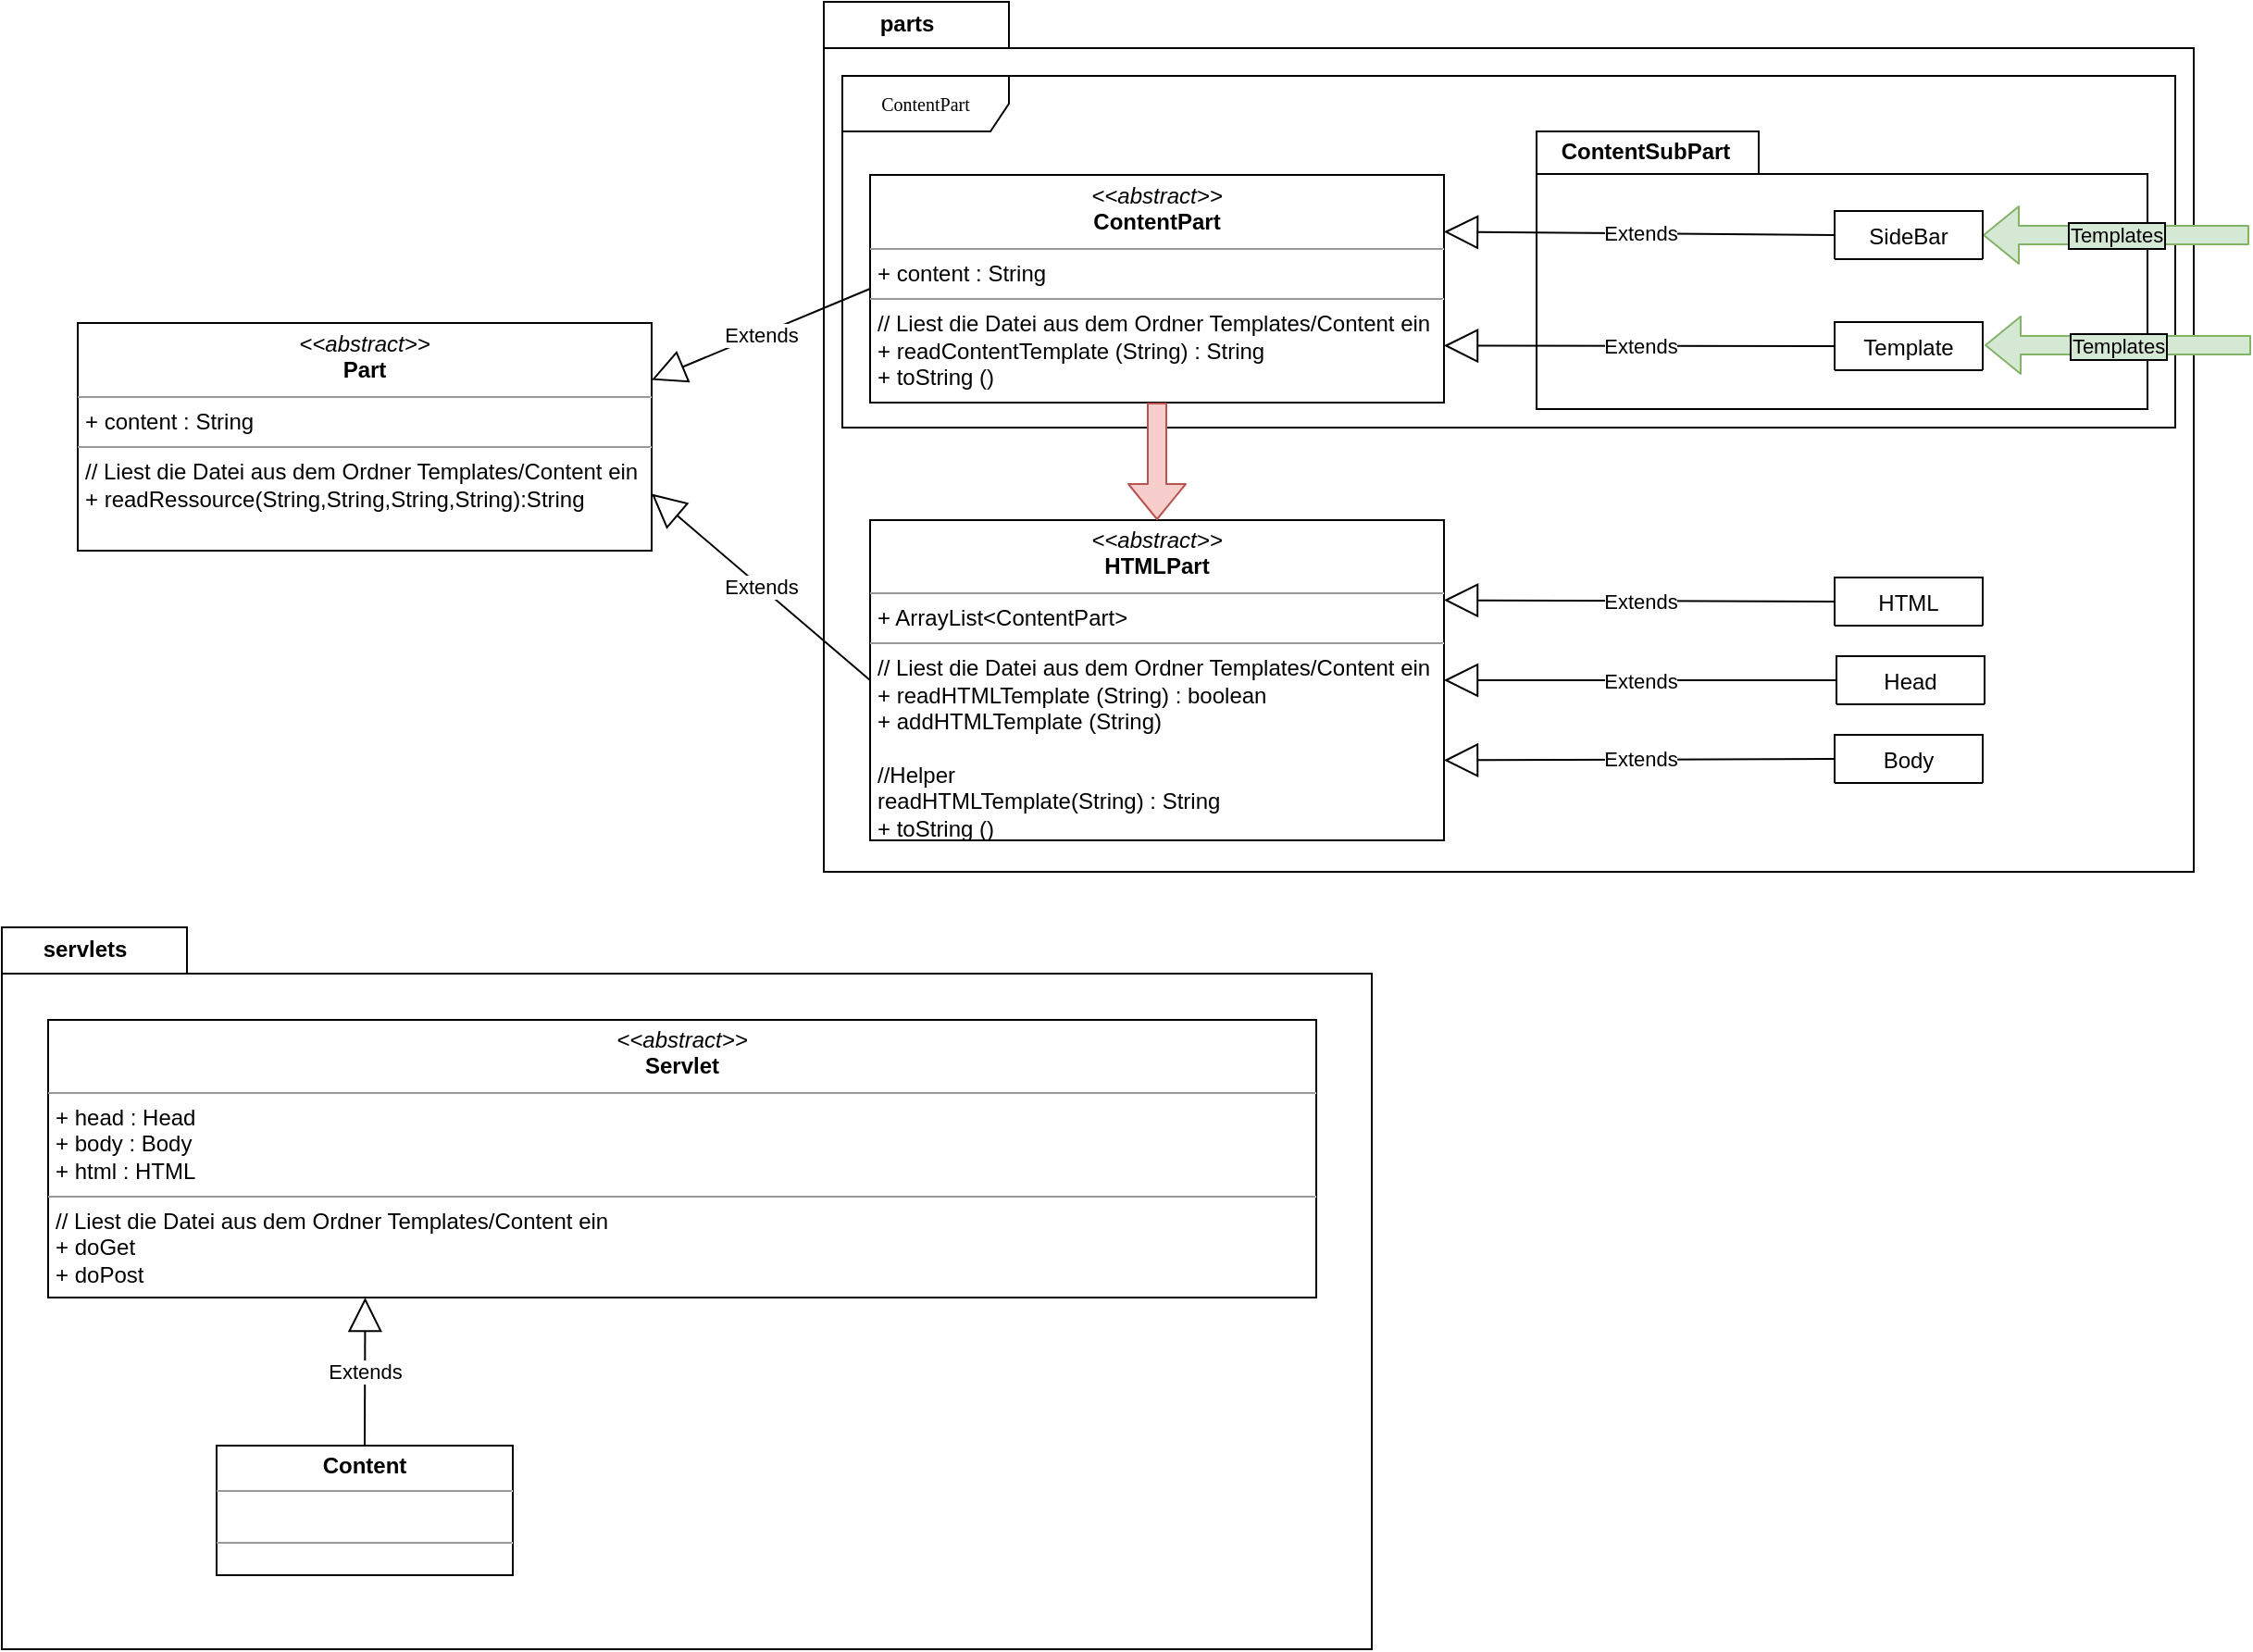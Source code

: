 <mxfile version="13.1.14" type="device"><diagram name="Page-1" id="c4acf3e9-155e-7222-9cf6-157b1a14988f"><mxGraphModel dx="1185" dy="635" grid="1" gridSize="10" guides="1" tooltips="1" connect="1" arrows="1" fold="1" page="1" pageScale="1" pageWidth="850" pageHeight="1100" background="#ffffff" math="0" shadow="0"><root><mxCell id="0"/><mxCell id="1" parent="0"/><mxCell id="zF0oXAlYauJma6Sl7hBz-29" value="" style="shape=folder;fontStyle=1;spacingTop=10;tabWidth=100;tabHeight=25;tabPosition=left;html=1;" parent="1" vertex="1"><mxGeometry x="504" y="60" width="740" height="470" as="geometry"/></mxCell><mxCell id="17acba5748e5396b-1" value="ContentPart" style="shape=umlFrame;whiteSpace=wrap;html=1;rounded=0;shadow=0;comic=0;labelBackgroundColor=none;strokeWidth=1;fontFamily=Verdana;fontSize=10;align=center;width=90;height=30;" parent="1" vertex="1"><mxGeometry x="514" y="100" width="720" height="190" as="geometry"/></mxCell><mxCell id="zF0oXAlYauJma6Sl7hBz-27" value="" style="shape=folder;fontStyle=1;spacingTop=10;tabWidth=120;tabHeight=23;tabPosition=left;html=1;" parent="1" vertex="1"><mxGeometry x="889" y="130" width="330" height="150" as="geometry"/></mxCell><mxCell id="5d2195bd80daf111-18" value="&lt;p style=&quot;margin: 0px ; margin-top: 4px ; text-align: center&quot;&gt;&lt;i&gt;&amp;lt;&amp;lt;abstract&amp;gt;&amp;gt;&lt;/i&gt;&lt;br&gt;&lt;b&gt;ContentPart&lt;/b&gt;&lt;/p&gt;&lt;hr size=&quot;1&quot;&gt;&lt;p style=&quot;margin: 0px ; margin-left: 4px&quot;&gt;+ content : String&lt;br&gt;&lt;/p&gt;&lt;hr size=&quot;1&quot;&gt;&lt;p style=&quot;margin: 0px ; margin-left: 4px&quot;&gt;// Liest die Datei aus dem Ordner Templates/Content ein&lt;/p&gt;&lt;p style=&quot;margin: 0px ; margin-left: 4px&quot;&gt;+ readContentTemplate (String) : String&lt;/p&gt;&lt;p style=&quot;margin: 0px ; margin-left: 4px&quot;&gt;+ toString ()&lt;/p&gt;" style="verticalAlign=top;align=left;overflow=fill;fontSize=12;fontFamily=Helvetica;html=1;rounded=0;shadow=0;comic=0;labelBackgroundColor=none;strokeWidth=1" parent="1" vertex="1"><mxGeometry x="529" y="153.5" width="310" height="123" as="geometry"/></mxCell><mxCell id="zF0oXAlYauJma6Sl7hBz-5" value="Extends" style="endArrow=block;endSize=16;endFill=0;html=1;exitX=0;exitY=0.5;exitDx=0;exitDy=0;entryX=1;entryY=0.25;entryDx=0;entryDy=0;" parent="1" source="zF0oXAlYauJma6Sl7hBz-1" target="5d2195bd80daf111-18" edge="1"><mxGeometry width="160" relative="1" as="geometry"><mxPoint x="814" y="313" as="sourcePoint"/><mxPoint x="844" y="157.75" as="targetPoint"/></mxGeometry></mxCell><mxCell id="zF0oXAlYauJma6Sl7hBz-6" value="Extends" style="endArrow=block;endSize=16;endFill=0;html=1;exitX=0;exitY=0.5;exitDx=0;exitDy=0;entryX=1;entryY=0.75;entryDx=0;entryDy=0;" parent="1" source="zF0oXAlYauJma6Sl7hBz-7" target="5d2195bd80daf111-18" edge="1"><mxGeometry width="160" relative="1" as="geometry"><mxPoint x="824" y="369" as="sourcePoint"/><mxPoint x="844" y="219.25" as="targetPoint"/></mxGeometry></mxCell><mxCell id="zF0oXAlYauJma6Sl7hBz-9" value="&lt;p style=&quot;margin: 0px ; margin-top: 4px ; text-align: center&quot;&gt;&lt;i&gt;&amp;lt;&amp;lt;abstract&amp;gt;&amp;gt;&lt;/i&gt;&lt;br&gt;&lt;b&gt;HTMLPart&lt;/b&gt;&lt;/p&gt;&lt;hr size=&quot;1&quot;&gt;&lt;p style=&quot;margin: 0px ; margin-left: 4px&quot;&gt;+ ArrayList&amp;lt;ContentPart&amp;gt;&lt;br&gt;&lt;/p&gt;&lt;hr size=&quot;1&quot;&gt;&lt;p style=&quot;margin: 0px ; margin-left: 4px&quot;&gt;// Liest die Datei aus dem Ordner Templates/Content ein&lt;/p&gt;&lt;p style=&quot;margin: 0px ; margin-left: 4px&quot;&gt;+ readHTMLTemplate (String) : boolean&lt;/p&gt;&lt;p style=&quot;margin: 0px ; margin-left: 4px&quot;&gt;+ addHTMLTemplate (String)&lt;/p&gt;&lt;p style=&quot;margin: 0px ; margin-left: 4px&quot;&gt;&lt;br&gt;&lt;/p&gt;&lt;p style=&quot;margin: 0px ; margin-left: 4px&quot;&gt;//Helper&lt;/p&gt;&lt;p style=&quot;margin: 0px ; margin-left: 4px&quot;&gt;readHTMLTemplate(String) : String&lt;/p&gt;&lt;p style=&quot;margin: 0px ; margin-left: 4px&quot;&gt;+ toString ()&lt;/p&gt;" style="verticalAlign=top;align=left;overflow=fill;fontSize=12;fontFamily=Helvetica;html=1;rounded=0;shadow=0;comic=0;labelBackgroundColor=none;strokeWidth=1" parent="1" vertex="1"><mxGeometry x="529" y="340" width="310" height="173" as="geometry"/></mxCell><mxCell id="zF0oXAlYauJma6Sl7hBz-10" value="Extends" style="endArrow=block;endSize=16;endFill=0;html=1;exitX=0;exitY=0.5;exitDx=0;exitDy=0;entryX=1;entryY=0.25;entryDx=0;entryDy=0;" parent="1" source="zF0oXAlYauJma6Sl7hBz-11" target="zF0oXAlYauJma6Sl7hBz-9" edge="1"><mxGeometry width="160" relative="1" as="geometry"><mxPoint x="794" y="1000" as="sourcePoint"/><mxPoint x="954" y="1000" as="targetPoint"/></mxGeometry></mxCell><mxCell id="zF0oXAlYauJma6Sl7hBz-12" value="Extends" style="endArrow=block;endSize=16;endFill=0;html=1;exitX=0;exitY=0.5;exitDx=0;exitDy=0;entryX=1;entryY=0.5;entryDx=0;entryDy=0;" parent="1" source="zF0oXAlYauJma6Sl7hBz-13" target="zF0oXAlYauJma6Sl7hBz-9" edge="1"><mxGeometry width="160" relative="1" as="geometry"><mxPoint x="804" y="1056" as="sourcePoint"/><mxPoint x="834" y="883.75" as="targetPoint"/></mxGeometry></mxCell><mxCell id="zF0oXAlYauJma6Sl7hBz-14" value="Extends" style="endArrow=block;endSize=16;endFill=0;html=1;exitX=0;exitY=0.5;exitDx=0;exitDy=0;entryX=1;entryY=0.75;entryDx=0;entryDy=0;" parent="1" source="zF0oXAlYauJma6Sl7hBz-15" target="zF0oXAlYauJma6Sl7hBz-9" edge="1"><mxGeometry width="160" relative="1" as="geometry"><mxPoint x="803" y="1105.5" as="sourcePoint"/><mxPoint x="823" y="933" as="targetPoint"/></mxGeometry></mxCell><mxCell id="zF0oXAlYauJma6Sl7hBz-28" value="&lt;b&gt;ContentSubPart&lt;/b&gt;" style="text;html=1;strokeColor=none;fillColor=none;align=center;verticalAlign=middle;whiteSpace=wrap;rounded=0;" parent="1" vertex="1"><mxGeometry x="928" y="131" width="40" height="20" as="geometry"/></mxCell><mxCell id="zF0oXAlYauJma6Sl7hBz-32" value="&lt;b&gt;parts&lt;/b&gt;" style="text;html=1;strokeColor=none;fillColor=none;align=center;verticalAlign=middle;whiteSpace=wrap;rounded=0;" parent="1" vertex="1"><mxGeometry x="529" y="62" width="40" height="20" as="geometry"/></mxCell><mxCell id="zF0oXAlYauJma6Sl7hBz-35" value="" style="shape=flexArrow;endArrow=classic;html=1;exitX=0.5;exitY=1;exitDx=0;exitDy=0;fillColor=#f8cecc;strokeColor=#b85450;" parent="1" source="5d2195bd80daf111-18" target="zF0oXAlYauJma6Sl7hBz-9" edge="1"><mxGeometry width="50" height="50" relative="1" as="geometry"><mxPoint x="844" y="430" as="sourcePoint"/><mxPoint x="894" y="380" as="targetPoint"/></mxGeometry></mxCell><mxCell id="zF0oXAlYauJma6Sl7hBz-36" value="" style="shape=folder;fontStyle=1;spacingTop=10;tabWidth=100;tabHeight=25;tabPosition=left;html=1;" parent="1" vertex="1"><mxGeometry x="60" y="560" width="740" height="390" as="geometry"/></mxCell><mxCell id="zF0oXAlYauJma6Sl7hBz-39" value="&lt;p style=&quot;margin: 0px ; margin-top: 4px ; text-align: center&quot;&gt;&lt;i&gt;&amp;lt;&amp;lt;abstract&amp;gt;&amp;gt;&lt;/i&gt;&lt;br&gt;&lt;b&gt;Servlet&lt;/b&gt;&lt;/p&gt;&lt;hr size=&quot;1&quot;&gt;&lt;p style=&quot;margin: 0px ; margin-left: 4px&quot;&gt;+ head : Head&lt;br&gt;&lt;/p&gt;&lt;p style=&quot;margin: 0px ; margin-left: 4px&quot;&gt;+ body : Body&lt;/p&gt;&lt;p style=&quot;margin: 0px ; margin-left: 4px&quot;&gt;+ html : HTML&lt;/p&gt;&lt;hr size=&quot;1&quot;&gt;&lt;p style=&quot;margin: 0px ; margin-left: 4px&quot;&gt;// Liest die Datei aus dem Ordner Templates/Content ein&lt;/p&gt;&lt;p style=&quot;margin: 0px ; margin-left: 4px&quot;&gt;+ doGet&lt;br&gt;&lt;/p&gt;&lt;p style=&quot;margin: 0px ; margin-left: 4px&quot;&gt;+ doPost&lt;/p&gt;" style="verticalAlign=top;align=left;overflow=fill;fontSize=12;fontFamily=Helvetica;html=1;rounded=0;shadow=0;comic=0;labelBackgroundColor=none;strokeWidth=1" parent="1" vertex="1"><mxGeometry x="85" y="610" width="685" height="150" as="geometry"/></mxCell><mxCell id="zF0oXAlYauJma6Sl7hBz-44" value="&lt;b&gt;servlets&lt;/b&gt;" style="text;html=1;strokeColor=none;fillColor=none;align=center;verticalAlign=middle;whiteSpace=wrap;rounded=0;" parent="1" vertex="1"><mxGeometry x="85" y="562" width="40" height="20" as="geometry"/></mxCell><mxCell id="zF0oXAlYauJma6Sl7hBz-45" value="&lt;p style=&quot;margin: 0px ; margin-top: 4px ; text-align: center&quot;&gt;&lt;b&gt;Content&lt;/b&gt;&lt;/p&gt;&lt;hr size=&quot;1&quot;&gt;&lt;p style=&quot;margin: 0px ; margin-left: 4px&quot;&gt;&lt;br&gt;&lt;/p&gt;&lt;hr size=&quot;1&quot;&gt;&lt;p style=&quot;margin: 0px ; margin-left: 4px&quot;&gt;&lt;br&gt;&lt;/p&gt;" style="verticalAlign=top;align=left;overflow=fill;fontSize=12;fontFamily=Helvetica;html=1;" parent="1" vertex="1"><mxGeometry x="176" y="840" width="160" height="70" as="geometry"/></mxCell><mxCell id="zF0oXAlYauJma6Sl7hBz-46" value="Extends" style="endArrow=block;endSize=16;endFill=0;html=1;exitX=0.5;exitY=0;exitDx=0;exitDy=0;entryX=0.25;entryY=1;entryDx=0;entryDy=0;" parent="1" source="zF0oXAlYauJma6Sl7hBz-45" target="zF0oXAlYauJma6Sl7hBz-39" edge="1"><mxGeometry width="160" relative="1" as="geometry"><mxPoint x="340" y="700" as="sourcePoint"/><mxPoint x="500" y="700" as="targetPoint"/></mxGeometry></mxCell><mxCell id="zF0oXAlYauJma6Sl7hBz-47" value="Templates" style="shape=flexArrow;endArrow=classic;html=1;entryX=1;entryY=0.5;entryDx=0;entryDy=0;labelBorderColor=#000000;fillColor=#d5e8d4;strokeColor=#82b366;labelBackgroundColor=#D5E8D4;" parent="1" target="zF0oXAlYauJma6Sl7hBz-1" edge="1"><mxGeometry width="50" height="50" relative="1" as="geometry"><mxPoint x="1274" y="186" as="sourcePoint"/><mxPoint x="894" y="180" as="targetPoint"/></mxGeometry></mxCell><mxCell id="zF0oXAlYauJma6Sl7hBz-48" value="Templates" style="shape=flexArrow;endArrow=classic;html=1;entryX=1;entryY=0.5;entryDx=0;entryDy=0;labelBorderColor=#000000;fillColor=#d5e8d4;strokeColor=#82b366;labelBackgroundColor=#D5E8D4;" parent="1" edge="1"><mxGeometry width="50" height="50" relative="1" as="geometry"><mxPoint x="1275" y="245.5" as="sourcePoint"/><mxPoint x="1131" y="245.5" as="targetPoint"/></mxGeometry></mxCell><mxCell id="zF0oXAlYauJma6Sl7hBz-7" value="Template" style="swimlane;fontStyle=0;childLayout=stackLayout;horizontal=1;startSize=26;fillColor=none;horizontalStack=0;resizeParent=1;resizeParentMax=0;resizeLast=0;collapsible=1;marginBottom=0;" parent="1" vertex="1" collapsed="1"><mxGeometry x="1050" y="233" width="80" height="26" as="geometry"><mxRectangle x="510" y="50" width="140" height="52" as="alternateBounds"/></mxGeometry></mxCell><mxCell id="zF0oXAlYauJma6Sl7hBz-1" value="SideBar" style="swimlane;fontStyle=0;childLayout=stackLayout;horizontal=1;startSize=26;fillColor=none;horizontalStack=0;resizeParent=1;resizeParentMax=0;resizeLast=0;collapsible=1;marginBottom=0;" parent="1" vertex="1" collapsed="1"><mxGeometry x="1050" y="173" width="80" height="26" as="geometry"><mxRectangle x="510" y="50" width="140" height="52" as="alternateBounds"/></mxGeometry></mxCell><mxCell id="zF0oXAlYauJma6Sl7hBz-31" value="" style="shape=folder;fontStyle=1;spacingTop=10;tabWidth=120;tabHeight=23;tabPosition=left;html=1;" parent="zF0oXAlYauJma6Sl7hBz-1" vertex="1"><mxGeometry y="26" width="80" height="150" as="geometry"/></mxCell><mxCell id="zF0oXAlYauJma6Sl7hBz-30" value="&lt;p style=&quot;margin: 0px ; margin-top: 4px ; text-align: center&quot;&gt;&lt;i&gt;&amp;lt;&amp;lt;abstract&amp;gt;&amp;gt;&lt;/i&gt;&lt;br&gt;&lt;b&gt;ContentPart&lt;/b&gt;&lt;/p&gt;&lt;hr size=&quot;1&quot;&gt;&lt;p style=&quot;margin: 0px ; margin-left: 4px&quot;&gt;+ content : String&lt;br&gt;&lt;/p&gt;&lt;hr size=&quot;1&quot;&gt;&lt;p style=&quot;margin: 0px ; margin-left: 4px&quot;&gt;// Liest die Datei aus dem Ordner Templates/Content ein&lt;/p&gt;&lt;p style=&quot;margin: 0px ; margin-left: 4px&quot;&gt;+ readContentTemplate (String) : String&lt;/p&gt;&lt;p style=&quot;margin: 0px ; margin-left: 4px&quot;&gt;+ toString ()&lt;/p&gt;" style="verticalAlign=top;align=left;overflow=fill;fontSize=12;fontFamily=Helvetica;html=1;rounded=0;shadow=0;comic=0;labelBackgroundColor=none;strokeWidth=1" parent="zF0oXAlYauJma6Sl7hBz-1" vertex="1"><mxGeometry y="176" width="80" height="123" as="geometry"/></mxCell><mxCell id="zF0oXAlYauJma6Sl7hBz-15" value="Body" style="swimlane;fontStyle=0;childLayout=stackLayout;horizontal=1;startSize=26;fillColor=none;horizontalStack=0;resizeParent=1;resizeParentMax=0;resizeLast=0;collapsible=1;marginBottom=0;" parent="1" vertex="1" collapsed="1"><mxGeometry x="1050" y="456" width="80" height="26" as="geometry"><mxRectangle x="510" y="50" width="140" height="52" as="alternateBounds"/></mxGeometry></mxCell><mxCell id="zF0oXAlYauJma6Sl7hBz-13" value="Head" style="swimlane;fontStyle=0;childLayout=stackLayout;horizontal=1;startSize=26;fillColor=none;horizontalStack=0;resizeParent=1;resizeParentMax=0;resizeLast=0;collapsible=1;marginBottom=0;" parent="1" vertex="1" collapsed="1"><mxGeometry x="1051" y="413.5" width="80" height="26" as="geometry"><mxRectangle x="510" y="50" width="140" height="52" as="alternateBounds"/></mxGeometry></mxCell><mxCell id="zF0oXAlYauJma6Sl7hBz-11" value="HTML" style="swimlane;fontStyle=0;childLayout=stackLayout;horizontal=1;startSize=26;fillColor=none;horizontalStack=0;resizeParent=1;resizeParentMax=0;resizeLast=0;collapsible=1;marginBottom=0;" parent="1" vertex="1" collapsed="1"><mxGeometry x="1050" y="371" width="80" height="26" as="geometry"><mxRectangle x="510" y="50" width="140" height="52" as="alternateBounds"/></mxGeometry></mxCell><mxCell id="f9bHhemSK4vhYEnQkxXW-1" value="&lt;p style=&quot;margin: 0px ; margin-top: 4px ; text-align: center&quot;&gt;&lt;i&gt;&amp;lt;&amp;lt;abstract&amp;gt;&amp;gt;&lt;/i&gt;&lt;br&gt;&lt;b&gt;Part&lt;/b&gt;&lt;/p&gt;&lt;hr size=&quot;1&quot;&gt;&lt;p style=&quot;margin: 0px ; margin-left: 4px&quot;&gt;+ content : String&lt;br&gt;&lt;/p&gt;&lt;hr size=&quot;1&quot;&gt;&lt;p style=&quot;margin: 0px ; margin-left: 4px&quot;&gt;// Liest die Datei aus dem Ordner Templates/Content ein&lt;/p&gt;&lt;p style=&quot;margin: 0px ; margin-left: 4px&quot;&gt;+ readRessource(String,String,String,String):String&lt;br&gt;&lt;/p&gt;" style="verticalAlign=top;align=left;overflow=fill;fontSize=12;fontFamily=Helvetica;html=1;rounded=0;shadow=0;comic=0;labelBackgroundColor=none;strokeWidth=1" vertex="1" parent="1"><mxGeometry x="101" y="233.5" width="310" height="123" as="geometry"/></mxCell><mxCell id="f9bHhemSK4vhYEnQkxXW-2" value="Extends" style="endArrow=block;endSize=16;endFill=0;html=1;entryX=1;entryY=0.25;entryDx=0;entryDy=0;exitX=0;exitY=0.5;exitDx=0;exitDy=0;" edge="1" parent="1" source="5d2195bd80daf111-18" target="f9bHhemSK4vhYEnQkxXW-1"><mxGeometry width="160" relative="1" as="geometry"><mxPoint x="530" y="221" as="sourcePoint"/><mxPoint x="849.0" y="194.25" as="targetPoint"/></mxGeometry></mxCell><mxCell id="f9bHhemSK4vhYEnQkxXW-3" value="Extends" style="endArrow=block;endSize=16;endFill=0;html=1;exitX=0;exitY=0.5;exitDx=0;exitDy=0;entryX=1;entryY=0.75;entryDx=0;entryDy=0;" edge="1" parent="1" source="zF0oXAlYauJma6Sl7hBz-9" target="f9bHhemSK4vhYEnQkxXW-1"><mxGeometry width="160" relative="1" as="geometry"><mxPoint x="1070" y="206" as="sourcePoint"/><mxPoint x="859.0" y="204.25" as="targetPoint"/></mxGeometry></mxCell></root></mxGraphModel></diagram></mxfile>